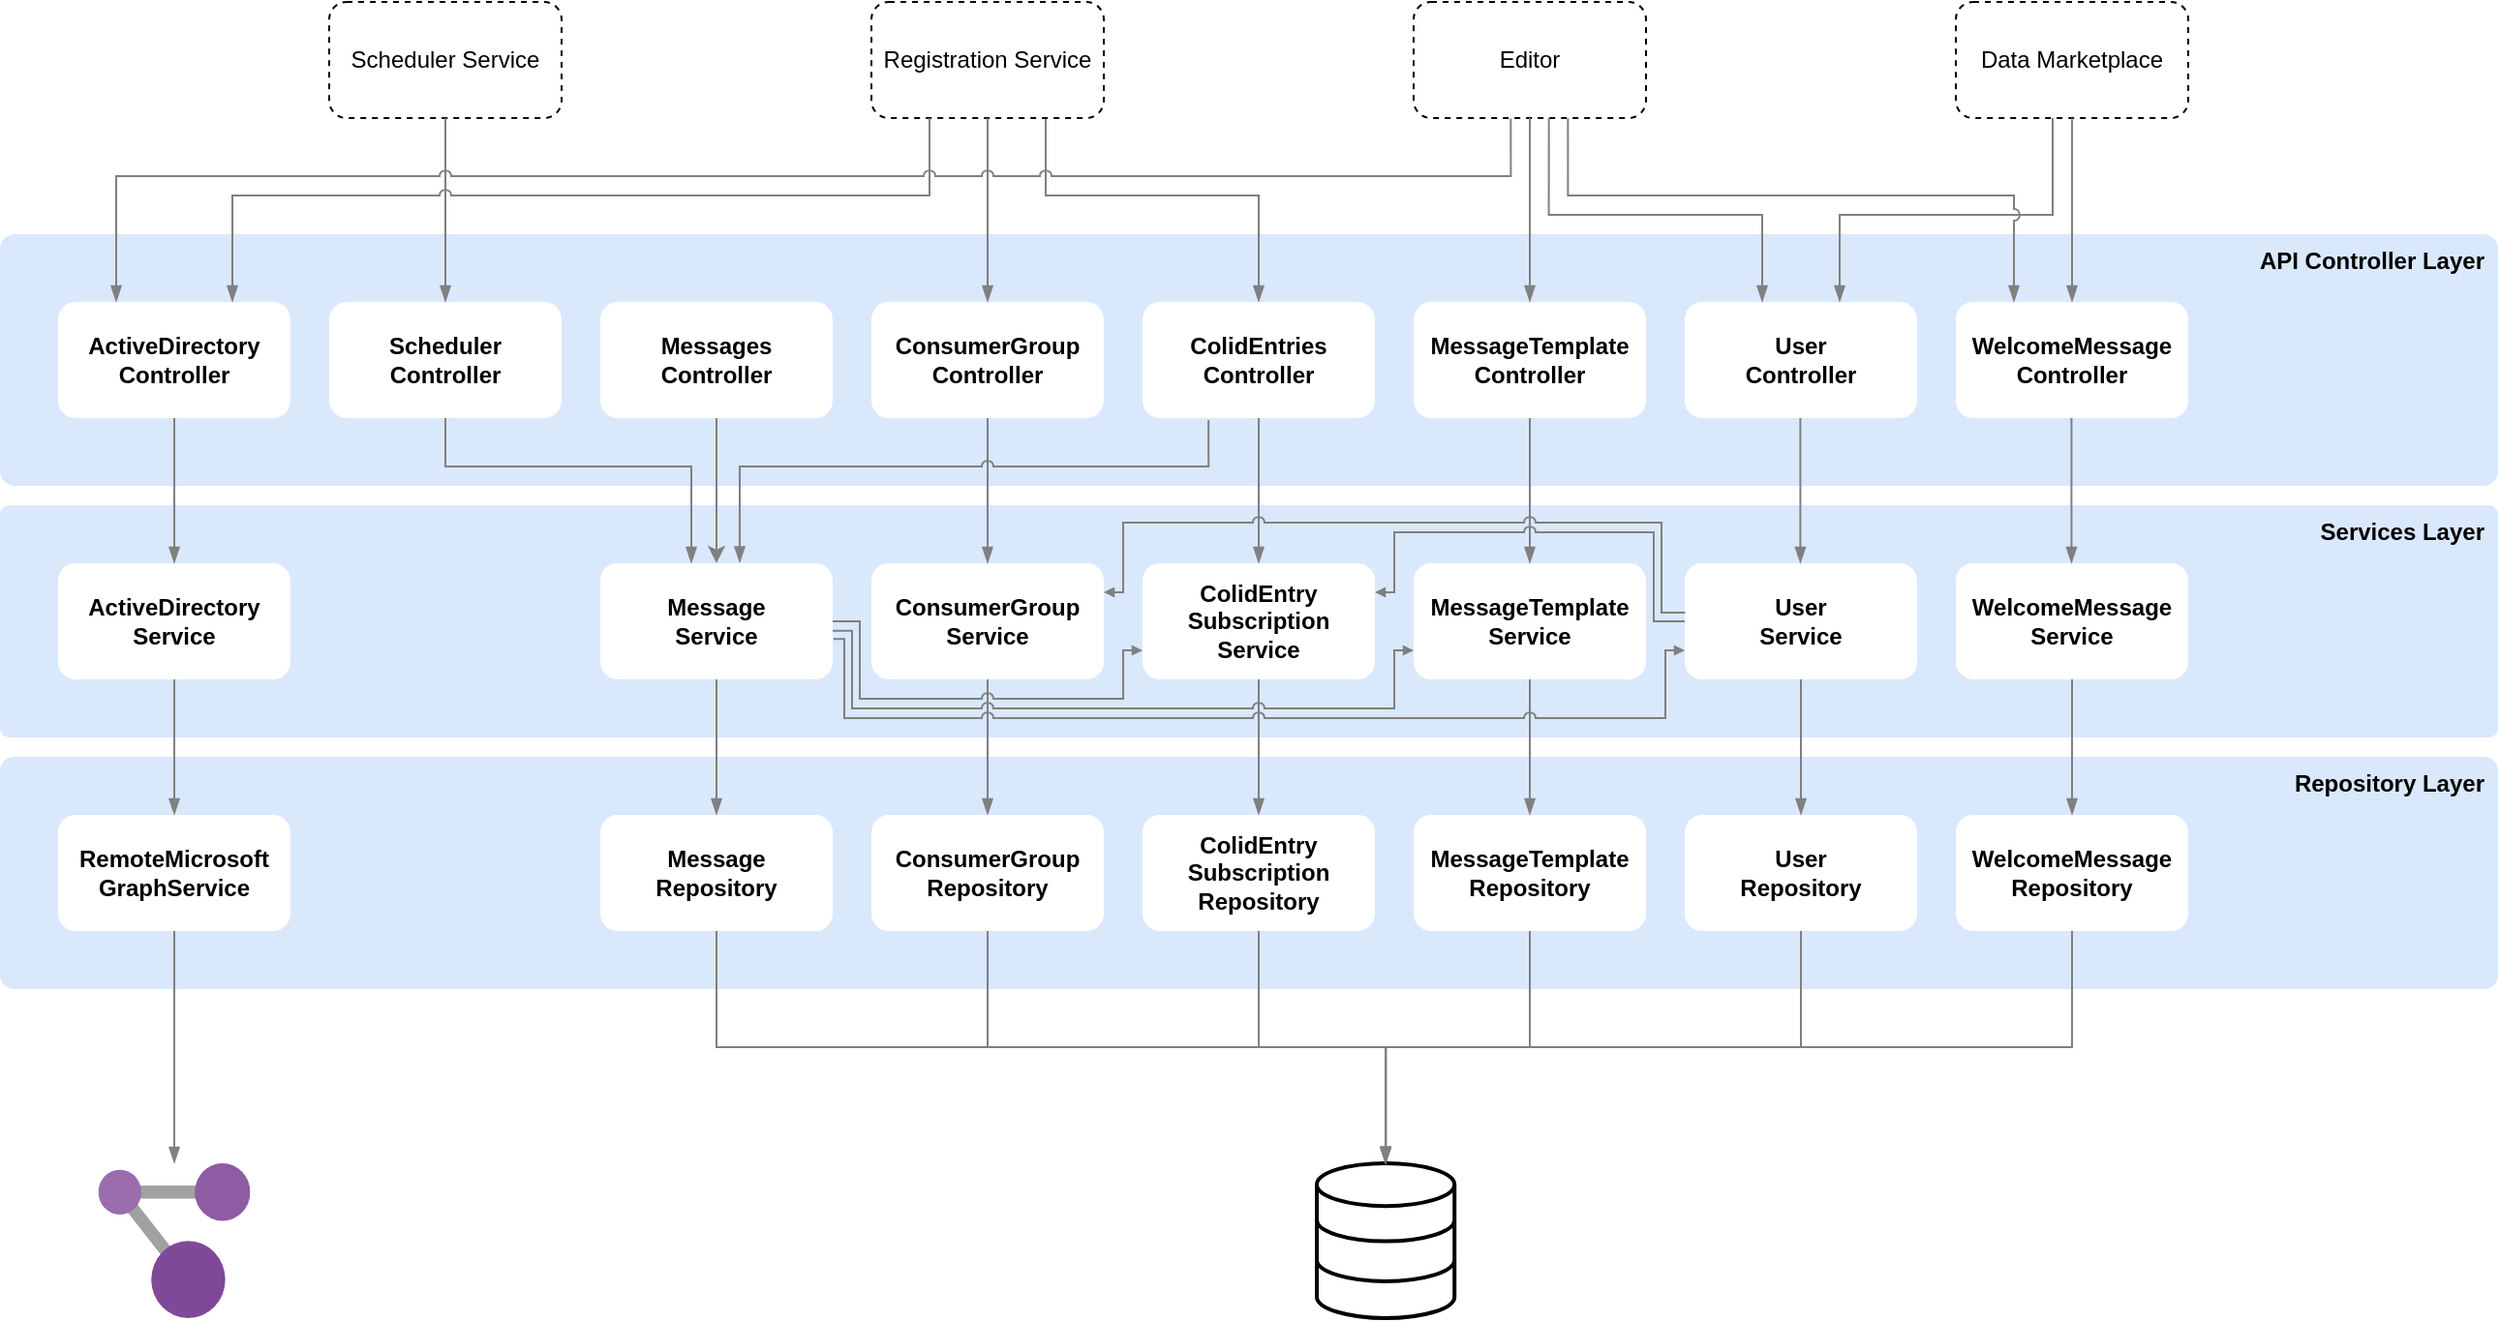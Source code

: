 <mxfile version="13.10.0" type="device"><diagram id="W5gxBKuNM4uRtxDOSXgU" name="Page-1"><mxGraphModel dx="2889" dy="1065" grid="1" gridSize="10" guides="1" tooltips="1" connect="1" arrows="1" fold="1" page="1" pageScale="1" pageWidth="827" pageHeight="1169" math="0" shadow="0"><root><mxCell id="0"/><mxCell id="1" parent="0"/><mxCell id="wHxQWrBzP6xjfhHaAybc-35" value="API Controller Layer" style="rounded=1;whiteSpace=wrap;html=1;arcSize=6;align=right;horizontal=1;labelPosition=center;verticalLabelPosition=middle;verticalAlign=top;spacingRight=5;strokeWidth=1;perimeterSpacing=1;fontStyle=1;fillColor=#dae8fc;strokeColor=none;" parent="1" vertex="1"><mxGeometry x="-730" y="320" width="1290" height="130" as="geometry"/></mxCell><mxCell id="wHxQWrBzP6xjfhHaAybc-32" value="Repository Layer" style="rounded=1;whiteSpace=wrap;html=1;arcSize=6;verticalAlign=top;align=right;spacingRight=5;fontStyle=1;fillColor=#dae8fc;strokeColor=none;" parent="1" vertex="1"><mxGeometry x="-730" y="590" width="1290" height="120" as="geometry"/></mxCell><mxCell id="wHxQWrBzP6xjfhHaAybc-31" value="Services Layer" style="rounded=1;whiteSpace=wrap;html=1;arcSize=4;imageHeight=24;imageAspect=1;verticalAlign=top;align=right;spacingRight=5;fillColor=#dae8fc;strokeColor=none;fontStyle=1" parent="1" vertex="1"><mxGeometry x="-730" y="460" width="1290" height="120" as="geometry"/></mxCell><mxCell id="wHxQWrBzP6xjfhHaAybc-1" value="ConsumerGroup&lt;br&gt;Controller" style="rounded=1;whiteSpace=wrap;html=1;strokeColor=none;fontStyle=1" parent="1" vertex="1"><mxGeometry x="-280" y="355" width="120" height="60" as="geometry"/></mxCell><mxCell id="b9Im2QqVBIbQ3a5Oq_5m-1" value="MessageTemplate&lt;br&gt;Controller" style="rounded=1;whiteSpace=wrap;html=1;strokeColor=none;fontStyle=1" parent="1" vertex="1"><mxGeometry y="355" width="120" height="60" as="geometry"/></mxCell><mxCell id="b9Im2QqVBIbQ3a5Oq_5m-4" value="User&lt;br&gt;Controller" style="rounded=1;whiteSpace=wrap;html=1;strokeColor=none;fontStyle=1" parent="1" vertex="1"><mxGeometry x="140" y="355" width="120" height="60" as="geometry"/></mxCell><mxCell id="b9Im2QqVBIbQ3a5Oq_5m-5" value="WelcomeMessage&lt;br&gt;Controller" style="rounded=1;whiteSpace=wrap;html=1;strokeColor=none;fontStyle=1" parent="1" vertex="1"><mxGeometry x="280" y="355" width="120" height="60" as="geometry"/></mxCell><mxCell id="b9Im2QqVBIbQ3a5Oq_5m-9" value="MessageTemplate&lt;br&gt;Service" style="rounded=1;whiteSpace=wrap;html=1;fontStyle=1;strokeColor=none;" parent="1" vertex="1"><mxGeometry y="490" width="120" height="60" as="geometry"/></mxCell><mxCell id="b9Im2QqVBIbQ3a5Oq_5m-28" style="edgeStyle=orthogonalEdgeStyle;rounded=0;orthogonalLoop=1;jettySize=auto;html=1;exitX=0.5;exitY=1;exitDx=0;exitDy=0;strokeColor=#808080;endArrow=blockThin;endFill=1;fontStyle=1;" parent="1" source="b9Im2QqVBIbQ3a5Oq_5m-10" target="b9Im2QqVBIbQ3a5Oq_5m-23" edge="1"><mxGeometry relative="1" as="geometry"/></mxCell><mxCell id="b9Im2QqVBIbQ3a5Oq_5m-10" value="ConsumerGroup&lt;br&gt;Service" style="rounded=1;whiteSpace=wrap;html=1;fontStyle=1;strokeColor=none;" parent="1" vertex="1"><mxGeometry x="-280" y="490" width="120" height="60" as="geometry"/></mxCell><mxCell id="b9Im2QqVBIbQ3a5Oq_5m-12" value="User&lt;br&gt;Service" style="rounded=1;whiteSpace=wrap;html=1;fontStyle=1;strokeColor=none;" parent="1" vertex="1"><mxGeometry x="140" y="490" width="120" height="60" as="geometry"/></mxCell><mxCell id="b9Im2QqVBIbQ3a5Oq_5m-13" value="WelcomeMessage&lt;br&gt;Service" style="rounded=1;whiteSpace=wrap;html=1;fontStyle=1;strokeColor=none;" parent="1" vertex="1"><mxGeometry x="280" y="490" width="120" height="60" as="geometry"/></mxCell><mxCell id="b9Im2QqVBIbQ3a5Oq_5m-15" value="" style="edgeStyle=orthogonalEdgeStyle;rounded=0;orthogonalLoop=1;jettySize=auto;html=1;fontStyle=1;strokeColor=#808080;endArrow=blockThin;endFill=1;exitX=0.5;exitY=1;exitDx=0;exitDy=0;entryX=0.5;entryY=0;entryDx=0;entryDy=0;" parent="1" source="wHxQWrBzP6xjfhHaAybc-1" target="b9Im2QqVBIbQ3a5Oq_5m-10" edge="1"><mxGeometry relative="1" as="geometry"><mxPoint x="-110" y="690" as="sourcePoint"/><mxPoint x="-220" y="490" as="targetPoint"/></mxGeometry></mxCell><mxCell id="b9Im2QqVBIbQ3a5Oq_5m-17" value="" style="edgeStyle=orthogonalEdgeStyle;rounded=0;orthogonalLoop=1;jettySize=auto;html=1;fontStyle=1;strokeColor=#808080;endArrow=blockThin;endFill=1;jumpStyle=none;" parent="1" source="b9Im2QqVBIbQ3a5Oq_5m-1" target="b9Im2QqVBIbQ3a5Oq_5m-9" edge="1"><mxGeometry relative="1" as="geometry"><mxPoint x="-80.29" y="415" as="sourcePoint"/><mxPoint x="-80.29" y="490" as="targetPoint"/></mxGeometry></mxCell><mxCell id="b9Im2QqVBIbQ3a5Oq_5m-19" value="" style="edgeStyle=orthogonalEdgeStyle;rounded=0;orthogonalLoop=1;jettySize=auto;html=1;fontStyle=1;strokeColor=#808080;endArrow=blockThin;endFill=1;exitX=0.5;exitY=1;exitDx=0;exitDy=0;" parent="1" edge="1"><mxGeometry relative="1" as="geometry"><mxPoint x="199.71" y="415" as="sourcePoint"/><mxPoint x="199.71" y="490" as="targetPoint"/></mxGeometry></mxCell><mxCell id="b9Im2QqVBIbQ3a5Oq_5m-20" value="" style="edgeStyle=orthogonalEdgeStyle;rounded=0;orthogonalLoop=1;jettySize=auto;html=1;fontStyle=1;strokeColor=#808080;endArrow=blockThin;endFill=1;exitX=0.5;exitY=1;exitDx=0;exitDy=0;" parent="1" edge="1"><mxGeometry relative="1" as="geometry"><mxPoint x="339.71" y="415" as="sourcePoint"/><mxPoint x="339.71" y="490" as="targetPoint"/></mxGeometry></mxCell><mxCell id="b9Im2QqVBIbQ3a5Oq_5m-22" value="MessageTemplate&lt;br&gt;Repository" style="rounded=1;whiteSpace=wrap;html=1;fontStyle=1;strokeColor=none;" parent="1" vertex="1"><mxGeometry y="620" width="120" height="60" as="geometry"/></mxCell><mxCell id="b9Im2QqVBIbQ3a5Oq_5m-23" value="ConsumerGroup&lt;br&gt;Repository" style="rounded=1;whiteSpace=wrap;html=1;fontStyle=1;strokeColor=none;" parent="1" vertex="1"><mxGeometry x="-280" y="620" width="120" height="60" as="geometry"/></mxCell><mxCell id="b9Im2QqVBIbQ3a5Oq_5m-24" value="User&lt;br&gt;Repository" style="rounded=1;whiteSpace=wrap;html=1;fontStyle=1;strokeColor=none;" parent="1" vertex="1"><mxGeometry x="140" y="620" width="120" height="60" as="geometry"/></mxCell><mxCell id="b9Im2QqVBIbQ3a5Oq_5m-25" value="WelcomeMessage&lt;br&gt;Repository" style="rounded=1;whiteSpace=wrap;html=1;fontStyle=1;strokeColor=none;" parent="1" vertex="1"><mxGeometry x="280" y="620" width="120" height="60" as="geometry"/></mxCell><mxCell id="b9Im2QqVBIbQ3a5Oq_5m-29" value="" style="edgeStyle=orthogonalEdgeStyle;rounded=0;orthogonalLoop=1;jettySize=auto;html=1;fontStyle=1;strokeColor=#808080;endArrow=blockThin;endFill=1;jumpStyle=arc;" parent="1" source="b9Im2QqVBIbQ3a5Oq_5m-9" target="b9Im2QqVBIbQ3a5Oq_5m-22" edge="1"><mxGeometry relative="1" as="geometry"><mxPoint x="-80.29" y="550" as="sourcePoint"/><mxPoint x="-80.29" y="625" as="targetPoint"/></mxGeometry></mxCell><mxCell id="b9Im2QqVBIbQ3a5Oq_5m-31" value="" style="edgeStyle=orthogonalEdgeStyle;rounded=0;orthogonalLoop=1;jettySize=auto;html=1;fontStyle=1;strokeColor=#808080;endArrow=blockThin;endFill=1;" parent="1" source="b9Im2QqVBIbQ3a5Oq_5m-12" target="b9Im2QqVBIbQ3a5Oq_5m-24" edge="1"><mxGeometry relative="1" as="geometry"><mxPoint x="220" y="540" as="sourcePoint"/><mxPoint x="220" y="615" as="targetPoint"/></mxGeometry></mxCell><mxCell id="b9Im2QqVBIbQ3a5Oq_5m-32" value="" style="edgeStyle=orthogonalEdgeStyle;rounded=0;orthogonalLoop=1;jettySize=auto;html=1;fontStyle=1;strokeColor=#808080;endArrow=blockThin;endFill=1;" parent="1" source="b9Im2QqVBIbQ3a5Oq_5m-13" target="b9Im2QqVBIbQ3a5Oq_5m-25" edge="1"><mxGeometry relative="1" as="geometry"><mxPoint x="370.0" y="545" as="sourcePoint"/><mxPoint x="370.0" y="620" as="targetPoint"/></mxGeometry></mxCell><mxCell id="YPfA8GFhaUK3j0f9zXVu-1" value="Editor" style="rounded=1;whiteSpace=wrap;html=1;dashed=1;" parent="1" vertex="1"><mxGeometry y="200" width="120" height="60" as="geometry"/></mxCell><mxCell id="YPfA8GFhaUK3j0f9zXVu-2" value="Data Marketplace" style="rounded=1;whiteSpace=wrap;html=1;dashed=1;" parent="1" vertex="1"><mxGeometry x="280" y="200" width="120" height="60" as="geometry"/></mxCell><mxCell id="rtLq-NOB5dsOyN2l9jfD-29" value="" style="edgeStyle=orthogonalEdgeStyle;rounded=0;orthogonalLoop=1;jettySize=auto;html=1;entryX=0.5;entryY=0;entryDx=0;entryDy=0;fontStyle=1;strokeColor=#808080;endFill=1;endArrow=blockThin;exitX=0.75;exitY=1;exitDx=0;exitDy=0;jumpStyle=arc;" parent="1" source="YPfA8GFhaUK3j0f9zXVu-3" target="rtLq-NOB5dsOyN2l9jfD-18" edge="1"><mxGeometry relative="1" as="geometry"><Array as="points"><mxPoint x="-190" y="300"/><mxPoint x="-80" y="300"/></Array></mxGeometry></mxCell><mxCell id="YPfA8GFhaUK3j0f9zXVu-3" value="Registration Service" style="rounded=1;whiteSpace=wrap;html=1;dashed=1;" parent="1" vertex="1"><mxGeometry x="-280" y="200" width="120" height="60" as="geometry"/></mxCell><mxCell id="YPfA8GFhaUK3j0f9zXVu-6" value="" style="edgeStyle=orthogonalEdgeStyle;rounded=0;orthogonalLoop=1;jettySize=auto;html=1;fontStyle=1;strokeColor=#808080;endArrow=blockThin;endFill=1;jumpStyle=arc;exitX=0.5;exitY=1;exitDx=0;exitDy=0;" parent="1" source="YPfA8GFhaUK3j0f9zXVu-3" target="wHxQWrBzP6xjfhHaAybc-1" edge="1"><mxGeometry relative="1" as="geometry"><mxPoint x="79.71" y="435" as="sourcePoint"/><mxPoint x="79.71" y="510" as="targetPoint"/></mxGeometry></mxCell><mxCell id="YPfA8GFhaUK3j0f9zXVu-7" value="" style="edgeStyle=orthogonalEdgeStyle;rounded=0;orthogonalLoop=1;jettySize=auto;html=1;fontStyle=1;strokeColor=#808080;endArrow=blockThin;endFill=1;exitX=0.582;exitY=0.997;exitDx=0;exitDy=0;exitPerimeter=0;" parent="1" source="YPfA8GFhaUK3j0f9zXVu-1" target="b9Im2QqVBIbQ3a5Oq_5m-4" edge="1"><mxGeometry relative="1" as="geometry"><mxPoint x="89.71" y="445" as="sourcePoint"/><mxPoint x="89.71" y="520" as="targetPoint"/><Array as="points"><mxPoint x="70" y="310"/><mxPoint x="180" y="310"/></Array></mxGeometry></mxCell><mxCell id="YPfA8GFhaUK3j0f9zXVu-9" value="" style="edgeStyle=orthogonalEdgeStyle;rounded=0;orthogonalLoop=1;jettySize=auto;html=1;fontStyle=1;strokeColor=#808080;endArrow=blockThin;endFill=1;entryX=0.5;entryY=0;entryDx=0;entryDy=0;" parent="1" source="YPfA8GFhaUK3j0f9zXVu-2" target="b9Im2QqVBIbQ3a5Oq_5m-5" edge="1"><mxGeometry relative="1" as="geometry"><mxPoint x="109.71" y="465" as="sourcePoint"/><mxPoint x="109.71" y="540" as="targetPoint"/></mxGeometry></mxCell><mxCell id="YPfA8GFhaUK3j0f9zXVu-10" value="" style="edgeStyle=orthogonalEdgeStyle;rounded=0;orthogonalLoop=1;jettySize=auto;html=1;fontStyle=1;strokeColor=#808080;endArrow=blockThin;endFill=1;" parent="1" source="YPfA8GFhaUK3j0f9zXVu-2" target="b9Im2QqVBIbQ3a5Oq_5m-4" edge="1"><mxGeometry relative="1" as="geometry"><mxPoint x="280" y="260" as="sourcePoint"/><mxPoint x="119.71" y="550" as="targetPoint"/><Array as="points"><mxPoint x="330" y="310"/><mxPoint x="220" y="310"/></Array></mxGeometry></mxCell><mxCell id="YPfA8GFhaUK3j0f9zXVu-8" value="" style="edgeStyle=orthogonalEdgeStyle;rounded=0;orthogonalLoop=1;jettySize=auto;html=1;fontStyle=1;strokeColor=#808080;endArrow=blockThin;endFill=1;jumpStyle=arc;exitX=0.664;exitY=1.002;exitDx=0;exitDy=0;entryX=0.25;entryY=0;entryDx=0;entryDy=0;exitPerimeter=0;" parent="1" source="YPfA8GFhaUK3j0f9zXVu-1" target="b9Im2QqVBIbQ3a5Oq_5m-5" edge="1"><mxGeometry relative="1" as="geometry"><mxPoint x="250" y="250" as="sourcePoint"/><mxPoint x="99.71" y="530" as="targetPoint"/><Array as="points"><mxPoint x="80" y="300"/><mxPoint x="310" y="300"/></Array></mxGeometry></mxCell><mxCell id="YPfA8GFhaUK3j0f9zXVu-13" value="" style="edgeStyle=orthogonalEdgeStyle;rounded=0;orthogonalLoop=1;jettySize=auto;html=1;fontStyle=1;strokeColor=#808080;endArrow=blockThin;endFill=1;" parent="1" source="YPfA8GFhaUK3j0f9zXVu-1" target="b9Im2QqVBIbQ3a5Oq_5m-1" edge="1"><mxGeometry relative="1" as="geometry"><mxPoint x="210" y="230" as="sourcePoint"/><mxPoint x="-80" y="360" as="targetPoint"/><Array as="points"/></mxGeometry></mxCell><mxCell id="YPfA8GFhaUK3j0f9zXVu-14" value="Scheduler Service" style="rounded=1;whiteSpace=wrap;html=1;dashed=1;" parent="1" vertex="1"><mxGeometry x="-560" y="200" width="120" height="60" as="geometry"/></mxCell><mxCell id="YPfA8GFhaUK3j0f9zXVu-15" value="Scheduler&lt;br&gt;Controller" style="rounded=1;whiteSpace=wrap;html=1;strokeColor=none;fontStyle=1" parent="1" vertex="1"><mxGeometry x="-560" y="355" width="120" height="60" as="geometry"/></mxCell><mxCell id="YPfA8GFhaUK3j0f9zXVu-16" value="" style="edgeStyle=orthogonalEdgeStyle;rounded=0;orthogonalLoop=1;jettySize=auto;html=1;fontStyle=1;strokeColor=#808080;endArrow=blockThin;endFill=1;" parent="1" source="YPfA8GFhaUK3j0f9zXVu-14" target="YPfA8GFhaUK3j0f9zXVu-15" edge="1"><mxGeometry relative="1" as="geometry"><mxPoint x="-70.29" y="425" as="sourcePoint"/><mxPoint x="-70.29" y="500" as="targetPoint"/></mxGeometry></mxCell><mxCell id="YPfA8GFhaUK3j0f9zXVu-17" value="" style="edgeStyle=orthogonalEdgeStyle;rounded=0;orthogonalLoop=1;jettySize=auto;html=1;fontStyle=1;strokeColor=#808080;endArrow=blockThin;endFill=1;exitX=0.5;exitY=1;exitDx=0;exitDy=0;entryX=0.395;entryY=0;entryDx=0;entryDy=0;jumpStyle=arc;jumpSize=8;entryPerimeter=0;" parent="1" source="YPfA8GFhaUK3j0f9zXVu-15" target="rtLq-NOB5dsOyN2l9jfD-22" edge="1"><mxGeometry relative="1" as="geometry"><mxPoint x="-80.29" y="415" as="sourcePoint"/><mxPoint x="-80.29" y="490" as="targetPoint"/><Array as="points"><mxPoint x="-500" y="440"/><mxPoint x="-373" y="440"/><mxPoint x="-373" y="490"/></Array></mxGeometry></mxCell><mxCell id="NXOLLuEWcPslHoPKp_Lj-1" value="" style="html=1;verticalLabelPosition=bottom;align=center;labelBackgroundColor=#ffffff;verticalAlign=top;strokeWidth=2;strokeColor=#000000;shadow=0;dashed=0;shape=mxgraph.ios7.icons.data;" parent="1" vertex="1"><mxGeometry x="-50" y="800" width="71.11" height="80" as="geometry"/></mxCell><mxCell id="NXOLLuEWcPslHoPKp_Lj-3" style="edgeStyle=orthogonalEdgeStyle;rounded=0;orthogonalLoop=1;jettySize=auto;html=1;strokeColor=#808080;endArrow=blockThin;endFill=1;exitX=0.5;exitY=1;exitDx=0;exitDy=0;fontStyle=1;" parent="1" source="b9Im2QqVBIbQ3a5Oq_5m-23" target="NXOLLuEWcPslHoPKp_Lj-1" edge="1"><mxGeometry relative="1" as="geometry"><mxPoint x="-210" y="560" as="sourcePoint"/><mxPoint x="-210" y="630" as="targetPoint"/></mxGeometry></mxCell><mxCell id="NXOLLuEWcPslHoPKp_Lj-5" style="edgeStyle=orthogonalEdgeStyle;rounded=0;orthogonalLoop=1;jettySize=auto;html=1;strokeColor=#808080;endArrow=blockThin;endFill=1;fontStyle=1;" parent="1" source="b9Im2QqVBIbQ3a5Oq_5m-22" target="NXOLLuEWcPslHoPKp_Lj-1" edge="1"><mxGeometry relative="1" as="geometry"><mxPoint x="-190" y="580" as="sourcePoint"/><mxPoint x="-190" y="650" as="targetPoint"/></mxGeometry></mxCell><mxCell id="NXOLLuEWcPslHoPKp_Lj-6" style="edgeStyle=orthogonalEdgeStyle;rounded=0;orthogonalLoop=1;jettySize=auto;html=1;strokeColor=#808080;endArrow=blockThin;endFill=1;exitX=0.5;exitY=1;exitDx=0;exitDy=0;fontStyle=1;" parent="1" source="b9Im2QqVBIbQ3a5Oq_5m-24" target="NXOLLuEWcPslHoPKp_Lj-1" edge="1"><mxGeometry relative="1" as="geometry"><mxPoint x="-180" y="590" as="sourcePoint"/><mxPoint x="-180" y="660" as="targetPoint"/></mxGeometry></mxCell><mxCell id="NXOLLuEWcPslHoPKp_Lj-7" style="edgeStyle=orthogonalEdgeStyle;rounded=0;orthogonalLoop=1;jettySize=auto;html=1;strokeColor=#808080;endArrow=blockThin;endFill=1;exitX=0.5;exitY=1;exitDx=0;exitDy=0;fontStyle=1;" parent="1" source="b9Im2QqVBIbQ3a5Oq_5m-25" target="NXOLLuEWcPslHoPKp_Lj-1" edge="1"><mxGeometry relative="1" as="geometry"><mxPoint x="-170" y="600" as="sourcePoint"/><mxPoint x="-170" y="670" as="targetPoint"/></mxGeometry></mxCell><mxCell id="rtLq-NOB5dsOyN2l9jfD-9" value="ActiveDirectory&lt;br&gt;Controller" style="rounded=1;whiteSpace=wrap;html=1;strokeColor=none;fontStyle=1" parent="1" vertex="1"><mxGeometry x="-700" y="355" width="120" height="60" as="geometry"/></mxCell><mxCell id="rtLq-NOB5dsOyN2l9jfD-10" value="ActiveDirectory&lt;br&gt;Service" style="rounded=1;whiteSpace=wrap;html=1;fontStyle=1;strokeColor=none;" parent="1" vertex="1"><mxGeometry x="-700" y="490" width="120" height="60" as="geometry"/></mxCell><mxCell id="rtLq-NOB5dsOyN2l9jfD-11" value="RemoteMicrosoft&lt;br&gt;GraphService" style="rounded=1;whiteSpace=wrap;html=1;fontStyle=1;strokeColor=none;" parent="1" vertex="1"><mxGeometry x="-700" y="620" width="120" height="60" as="geometry"/></mxCell><mxCell id="rtLq-NOB5dsOyN2l9jfD-12" value="" style="edgeStyle=orthogonalEdgeStyle;rounded=0;orthogonalLoop=1;jettySize=auto;html=1;fontStyle=1;strokeColor=#808080;endArrow=blockThin;endFill=1;entryX=0.5;entryY=0;entryDx=0;entryDy=0;" parent="1" source="rtLq-NOB5dsOyN2l9jfD-9" target="rtLq-NOB5dsOyN2l9jfD-10" edge="1"><mxGeometry relative="1" as="geometry"><mxPoint x="-414.24" y="170.0" as="sourcePoint"/><mxPoint x="-414.24" y="245.0" as="targetPoint"/><Array as="points"/></mxGeometry></mxCell><mxCell id="rtLq-NOB5dsOyN2l9jfD-13" value="" style="edgeStyle=orthogonalEdgeStyle;rounded=0;orthogonalLoop=1;jettySize=auto;html=1;fontStyle=1;strokeColor=#808080;endArrow=blockThin;endFill=1;" parent="1" source="rtLq-NOB5dsOyN2l9jfD-10" target="rtLq-NOB5dsOyN2l9jfD-11" edge="1"><mxGeometry relative="1" as="geometry"><mxPoint x="-350" y="425" as="sourcePoint"/><mxPoint x="-350" y="500" as="targetPoint"/><Array as="points"/></mxGeometry></mxCell><mxCell id="rtLq-NOB5dsOyN2l9jfD-14" value="" style="edgeStyle=orthogonalEdgeStyle;rounded=0;orthogonalLoop=1;jettySize=auto;html=1;fontStyle=1;strokeColor=#808080;endArrow=blockThin;endFill=1;exitX=0.25;exitY=1;exitDx=0;exitDy=0;entryX=0.75;entryY=0;entryDx=0;entryDy=0;jumpStyle=arc;" parent="1" source="YPfA8GFhaUK3j0f9zXVu-3" target="rtLq-NOB5dsOyN2l9jfD-9" edge="1"><mxGeometry relative="1" as="geometry"><mxPoint x="-360.34" y="220" as="sourcePoint"/><mxPoint x="-630" y="260" as="targetPoint"/><Array as="points"><mxPoint x="-250" y="300"/><mxPoint x="-610" y="300"/></Array></mxGeometry></mxCell><mxCell id="rtLq-NOB5dsOyN2l9jfD-16" value="" style="aspect=fixed;html=1;points=[];align=center;image;fontSize=12;image=img/lib/mscae/Resource_Graph_Explorer.svg;" parent="1" vertex="1"><mxGeometry x="-679.2" y="800" width="78.4" height="80" as="geometry"/></mxCell><mxCell id="rtLq-NOB5dsOyN2l9jfD-17" value="" style="edgeStyle=orthogonalEdgeStyle;rounded=0;orthogonalLoop=1;jettySize=auto;html=1;fontStyle=1;strokeColor=#808080;endArrow=blockThin;endFill=1;exitX=0.5;exitY=1;exitDx=0;exitDy=0;" parent="1" source="rtLq-NOB5dsOyN2l9jfD-11" target="rtLq-NOB5dsOyN2l9jfD-16" edge="1"><mxGeometry relative="1" as="geometry"><mxPoint x="-410" y="530" as="sourcePoint"/><mxPoint x="-429.2" y="530" as="targetPoint"/><Array as="points"/></mxGeometry></mxCell><mxCell id="rtLq-NOB5dsOyN2l9jfD-26" value="" style="edgeStyle=orthogonalEdgeStyle;rounded=0;orthogonalLoop=1;jettySize=auto;html=1;fontStyle=1;strokeColor=#808080;endFill=1;endArrow=blockThin;entryX=0.5;entryY=0;entryDx=0;entryDy=0;exitX=0.5;exitY=1;exitDx=0;exitDy=0;jumpStyle=arc;" parent="1" source="rtLq-NOB5dsOyN2l9jfD-18" target="rtLq-NOB5dsOyN2l9jfD-19" edge="1"><mxGeometry relative="1" as="geometry"/></mxCell><mxCell id="rtLq-NOB5dsOyN2l9jfD-27" value="" style="edgeStyle=orthogonalEdgeStyle;rounded=0;orthogonalLoop=1;jettySize=auto;html=1;entryX=0.601;entryY=-0.005;entryDx=0;entryDy=0;exitX=0.284;exitY=1.016;exitDx=0;exitDy=0;fontStyle=1;strokeColor=#808080;endFill=1;endArrow=blockThin;exitPerimeter=0;jumpStyle=arc;entryPerimeter=0;" parent="1" source="rtLq-NOB5dsOyN2l9jfD-18" target="rtLq-NOB5dsOyN2l9jfD-22" edge="1"><mxGeometry relative="1" as="geometry"><Array as="points"><mxPoint x="-106" y="440"/><mxPoint x="-348" y="440"/><mxPoint x="-348" y="490"/></Array></mxGeometry></mxCell><mxCell id="rtLq-NOB5dsOyN2l9jfD-18" value="ColidEntries&lt;br&gt;Controller" style="rounded=1;whiteSpace=wrap;html=1;strokeColor=none;fontStyle=1" parent="1" vertex="1"><mxGeometry x="-140" y="355" width="120" height="60" as="geometry"/></mxCell><mxCell id="rtLq-NOB5dsOyN2l9jfD-30" value="" style="edgeStyle=orthogonalEdgeStyle;rounded=0;orthogonalLoop=1;jettySize=auto;html=1;fontStyle=1;strokeColor=#808080;endFill=1;endArrow=blockThin;" parent="1" source="rtLq-NOB5dsOyN2l9jfD-19" target="rtLq-NOB5dsOyN2l9jfD-20" edge="1"><mxGeometry relative="1" as="geometry"/></mxCell><mxCell id="rtLq-NOB5dsOyN2l9jfD-19" value="ColidEntry&lt;br&gt;Subscription&lt;br&gt;Service" style="rounded=1;whiteSpace=wrap;html=1;fontStyle=1;strokeColor=none;" parent="1" vertex="1"><mxGeometry x="-140" y="490" width="120" height="60" as="geometry"/></mxCell><mxCell id="rtLq-NOB5dsOyN2l9jfD-35" value="" style="edgeStyle=orthogonalEdgeStyle;rounded=0;orthogonalLoop=1;jettySize=auto;html=1;exitX=0.5;exitY=1;exitDx=0;exitDy=0;fontStyle=1;strokeColor=#808080;endFill=1;endArrow=blockThin;" parent="1" source="rtLq-NOB5dsOyN2l9jfD-20" target="NXOLLuEWcPslHoPKp_Lj-1" edge="1"><mxGeometry relative="1" as="geometry"><mxPoint x="-500" y="760" as="targetPoint"/></mxGeometry></mxCell><mxCell id="rtLq-NOB5dsOyN2l9jfD-20" value="ColidEntry&lt;br&gt;Subscription&lt;br&gt;Repository" style="rounded=1;whiteSpace=wrap;html=1;fontStyle=1;strokeColor=none;" parent="1" vertex="1"><mxGeometry x="-140" y="620" width="120" height="60" as="geometry"/></mxCell><mxCell id="rtLq-NOB5dsOyN2l9jfD-43" style="edgeStyle=orthogonalEdgeStyle;rounded=0;jumpStyle=arc;orthogonalLoop=1;jettySize=auto;html=1;entryX=0;entryY=0.75;entryDx=0;entryDy=0;exitX=1;exitY=0.581;exitDx=0;exitDy=0;exitPerimeter=0;fontStyle=1;strokeColor=#808080;endFill=1;endArrow=block;endSize=3;startSize=3;" parent="1" source="rtLq-NOB5dsOyN2l9jfD-22" target="b9Im2QqVBIbQ3a5Oq_5m-9" edge="1"><mxGeometry relative="1" as="geometry"><Array as="points"><mxPoint x="-290" y="525"/><mxPoint x="-290" y="565"/><mxPoint x="-10" y="565"/><mxPoint x="-10" y="535"/></Array></mxGeometry></mxCell><mxCell id="rtLq-NOB5dsOyN2l9jfD-44" style="edgeStyle=orthogonalEdgeStyle;rounded=0;jumpStyle=arc;orthogonalLoop=1;jettySize=auto;html=1;entryX=0;entryY=0.75;entryDx=0;entryDy=0;exitX=1;exitY=0.5;exitDx=0;exitDy=0;fontStyle=1;strokeColor=#808080;endFill=1;endArrow=block;startSize=3;endSize=3;" parent="1" source="rtLq-NOB5dsOyN2l9jfD-22" target="rtLq-NOB5dsOyN2l9jfD-19" edge="1"><mxGeometry relative="1" as="geometry"><Array as="points"><mxPoint x="-286" y="520"/><mxPoint x="-286" y="560"/><mxPoint x="-150" y="560"/><mxPoint x="-150" y="535"/></Array></mxGeometry></mxCell><mxCell id="rtLq-NOB5dsOyN2l9jfD-45" style="edgeStyle=orthogonalEdgeStyle;rounded=0;jumpStyle=arc;jumpSize=6;orthogonalLoop=1;jettySize=auto;html=1;entryX=0;entryY=0.75;entryDx=0;entryDy=0;exitX=1.003;exitY=0.652;exitDx=0;exitDy=0;fontStyle=1;strokeColor=#808080;endFill=1;endArrow=block;endSize=3;startSize=3;exitPerimeter=0;" parent="1" source="rtLq-NOB5dsOyN2l9jfD-22" target="b9Im2QqVBIbQ3a5Oq_5m-12" edge="1"><mxGeometry relative="1" as="geometry"><Array as="points"><mxPoint x="-294" y="529"/><mxPoint x="-294" y="570"/><mxPoint x="130" y="570"/><mxPoint x="130" y="535"/></Array></mxGeometry></mxCell><mxCell id="rtLq-NOB5dsOyN2l9jfD-22" value="Message&lt;br&gt;Service" style="rounded=1;whiteSpace=wrap;html=1;fontStyle=1;strokeColor=none;" parent="1" vertex="1"><mxGeometry x="-420" y="490" width="120" height="60" as="geometry"/></mxCell><mxCell id="rtLq-NOB5dsOyN2l9jfD-37" value="" style="edgeStyle=orthogonalEdgeStyle;rounded=0;orthogonalLoop=1;jettySize=auto;html=1;exitX=0.5;exitY=1;exitDx=0;exitDy=0;fontStyle=1;strokeColor=#808080;endFill=1;endArrow=blockThin;" parent="1" source="rtLq-NOB5dsOyN2l9jfD-23" target="NXOLLuEWcPslHoPKp_Lj-1" edge="1"><mxGeometry relative="1" as="geometry"><mxPoint x="-640" y="760" as="targetPoint"/></mxGeometry></mxCell><mxCell id="rtLq-NOB5dsOyN2l9jfD-23" value="Message&lt;br&gt;Repository" style="rounded=1;whiteSpace=wrap;html=1;fontStyle=1;strokeColor=none;" parent="1" vertex="1"><mxGeometry x="-420" y="620" width="120" height="60" as="geometry"/></mxCell><mxCell id="rtLq-NOB5dsOyN2l9jfD-24" value="" style="edgeStyle=orthogonalEdgeStyle;rounded=0;orthogonalLoop=1;jettySize=auto;html=1;fontStyle=1;strokeColor=#808080;endArrow=blockThin;endFill=1;exitX=0.418;exitY=1.004;exitDx=0;exitDy=0;entryX=0.25;entryY=0;entryDx=0;entryDy=0;jumpStyle=arc;exitPerimeter=0;" parent="1" source="YPfA8GFhaUK3j0f9zXVu-1" target="rtLq-NOB5dsOyN2l9jfD-9" edge="1"><mxGeometry relative="1" as="geometry"><mxPoint x="39.999" y="70.0" as="sourcePoint"/><mxPoint x="149.999" y="145.0" as="targetPoint"/><Array as="points"><mxPoint x="50" y="290"/><mxPoint x="-670" y="290"/></Array></mxGeometry></mxCell><mxCell id="rtLq-NOB5dsOyN2l9jfD-33" value="" style="edgeStyle=orthogonalEdgeStyle;rounded=0;orthogonalLoop=1;jettySize=auto;html=1;entryX=0.5;entryY=0;entryDx=0;entryDy=0;exitX=0.5;exitY=1;exitDx=0;exitDy=0;fontStyle=1;strokeColor=#808080;endFill=1;endArrow=blockThin;" parent="1" source="rtLq-NOB5dsOyN2l9jfD-22" target="rtLq-NOB5dsOyN2l9jfD-23" edge="1"><mxGeometry relative="1" as="geometry"><mxPoint x="-630" y="560" as="sourcePoint"/><mxPoint x="40" y="560" as="targetPoint"/></mxGeometry></mxCell><mxCell id="rtLq-NOB5dsOyN2l9jfD-46" style="edgeStyle=orthogonalEdgeStyle;rounded=0;jumpStyle=arc;jumpSize=6;orthogonalLoop=1;jettySize=auto;html=1;exitX=0.002;exitY=0.425;exitDx=0;exitDy=0;entryX=1;entryY=0.25;entryDx=0;entryDy=0;fontStyle=1;strokeColor=#808080;endFill=1;endArrow=block;endSize=3;startSize=3;exitPerimeter=0;" parent="1" source="b9Im2QqVBIbQ3a5Oq_5m-12" target="b9Im2QqVBIbQ3a5Oq_5m-10" edge="1"><mxGeometry relative="1" as="geometry"><Array as="points"><mxPoint x="128" y="516"/><mxPoint x="128" y="469"/><mxPoint x="-150" y="469"/><mxPoint x="-150" y="505"/></Array></mxGeometry></mxCell><mxCell id="rtLq-NOB5dsOyN2l9jfD-47" style="edgeStyle=orthogonalEdgeStyle;rounded=0;jumpStyle=arc;jumpSize=6;orthogonalLoop=1;jettySize=auto;html=1;entryX=1;entryY=0.25;entryDx=0;entryDy=0;fontStyle=1;strokeColor=#808080;endFill=1;endArrow=block;endSize=3;startSize=3;exitX=0;exitY=0.5;exitDx=0;exitDy=0;" parent="1" source="b9Im2QqVBIbQ3a5Oq_5m-12" target="rtLq-NOB5dsOyN2l9jfD-19" edge="1"><mxGeometry relative="1" as="geometry"><Array as="points"><mxPoint x="124" y="520"/><mxPoint x="124" y="474"/><mxPoint x="-10" y="474"/><mxPoint x="-10" y="505"/></Array></mxGeometry></mxCell><mxCell id="TdV1DxNyjPC55BwyDjMJ-2" style="edgeStyle=orthogonalEdgeStyle;rounded=0;orthogonalLoop=1;jettySize=auto;html=1;strokeColor=#808080;" edge="1" parent="1" source="TdV1DxNyjPC55BwyDjMJ-1" target="rtLq-NOB5dsOyN2l9jfD-22"><mxGeometry relative="1" as="geometry"/></mxCell><mxCell id="TdV1DxNyjPC55BwyDjMJ-1" value="Messages&lt;br&gt;Controller" style="rounded=1;whiteSpace=wrap;html=1;strokeColor=none;fontStyle=1" vertex="1" parent="1"><mxGeometry x="-420" y="355" width="120" height="60" as="geometry"/></mxCell></root></mxGraphModel></diagram></mxfile>